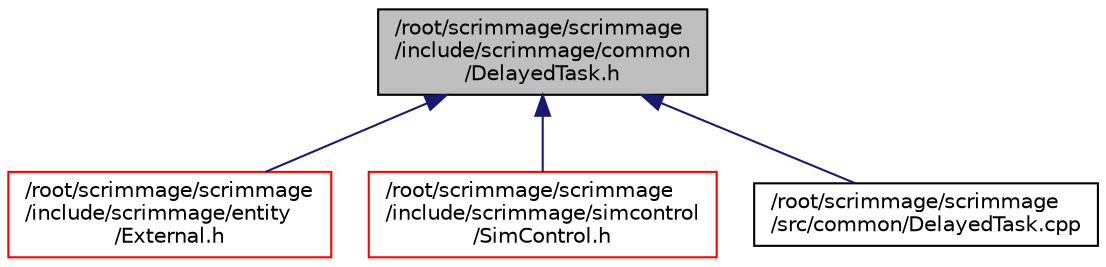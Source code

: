 digraph "/root/scrimmage/scrimmage/include/scrimmage/common/DelayedTask.h"
{
 // LATEX_PDF_SIZE
  edge [fontname="Helvetica",fontsize="10",labelfontname="Helvetica",labelfontsize="10"];
  node [fontname="Helvetica",fontsize="10",shape=record];
  Node1 [label="/root/scrimmage/scrimmage\l/include/scrimmage/common\l/DelayedTask.h",height=0.2,width=0.4,color="black", fillcolor="grey75", style="filled", fontcolor="black",tooltip="Brief file description."];
  Node1 -> Node2 [dir="back",color="midnightblue",fontsize="10",style="solid",fontname="Helvetica"];
  Node2 [label="/root/scrimmage/scrimmage\l/include/scrimmage/entity\l/External.h",height=0.2,width=0.4,color="red", fillcolor="white", style="filled",URL="$External_8h.html",tooltip="Brief file description."];
  Node1 -> Node4 [dir="back",color="midnightblue",fontsize="10",style="solid",fontname="Helvetica"];
  Node4 [label="/root/scrimmage/scrimmage\l/include/scrimmage/simcontrol\l/SimControl.h",height=0.2,width=0.4,color="red", fillcolor="white", style="filled",URL="$SimControl_8h.html",tooltip="Brief file description."];
  Node1 -> Node7 [dir="back",color="midnightblue",fontsize="10",style="solid",fontname="Helvetica"];
  Node7 [label="/root/scrimmage/scrimmage\l/src/common/DelayedTask.cpp",height=0.2,width=0.4,color="black", fillcolor="white", style="filled",URL="$DelayedTask_8cpp.html",tooltip="Brief file description."];
}
